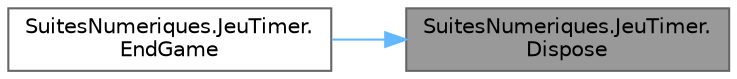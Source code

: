 digraph "SuitesNumeriques.JeuTimer.Dispose"
{
 // LATEX_PDF_SIZE
  bgcolor="transparent";
  edge [fontname=Helvetica,fontsize=10,labelfontname=Helvetica,labelfontsize=10];
  node [fontname=Helvetica,fontsize=10,shape=box,height=0.2,width=0.4];
  rankdir="RL";
  Node1 [id="Node000001",label="SuitesNumeriques.JeuTimer.\lDispose",height=0.2,width=0.4,color="gray40", fillcolor="grey60", style="filled", fontcolor="black",tooltip="Clean up any resources being used."];
  Node1 -> Node2 [id="edge1_Node000001_Node000002",dir="back",color="steelblue1",style="solid",tooltip=" "];
  Node2 [id="Node000002",label="SuitesNumeriques.JeuTimer.\lEndGame",height=0.2,width=0.4,color="grey40", fillcolor="white", style="filled",URL="$class_suites_numeriques_1_1_jeu_timer.html#a038fc8f273f02aad70f16097c9439c53",tooltip="Override base.EndGame() pour que FinPartie écrive les meilleurs scores."];
}
